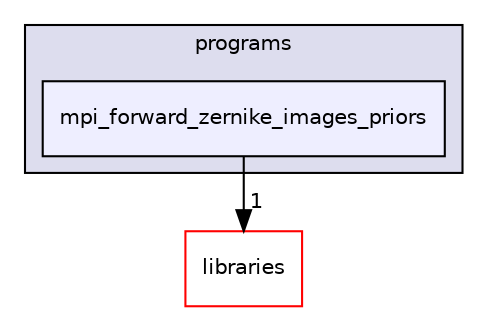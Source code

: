 digraph "xmipp/applications/programs/mpi_forward_zernike_images_priors" {
  compound=true
  node [ fontsize="10", fontname="Helvetica"];
  edge [ labelfontsize="10", labelfontname="Helvetica"];
  subgraph clusterdir_592b16dc4070b933e5655da2b0d20bbb {
    graph [ bgcolor="#ddddee", pencolor="black", label="programs" fontname="Helvetica", fontsize="10", URL="dir_592b16dc4070b933e5655da2b0d20bbb.html"]
  dir_fa4ba8a6e2713b1b1a194ea09d374539 [shape=box, label="mpi_forward_zernike_images_priors", style="filled", fillcolor="#eeeeff", pencolor="black", URL="dir_fa4ba8a6e2713b1b1a194ea09d374539.html"];
  }
  dir_29dba3f3840f20df3b04d1972e99046b [shape=box label="libraries" fillcolor="white" style="filled" color="red" URL="dir_29dba3f3840f20df3b04d1972e99046b.html"];
  dir_fa4ba8a6e2713b1b1a194ea09d374539->dir_29dba3f3840f20df3b04d1972e99046b [headlabel="1", labeldistance=1.5 headhref="dir_000149_000042.html"];
}
